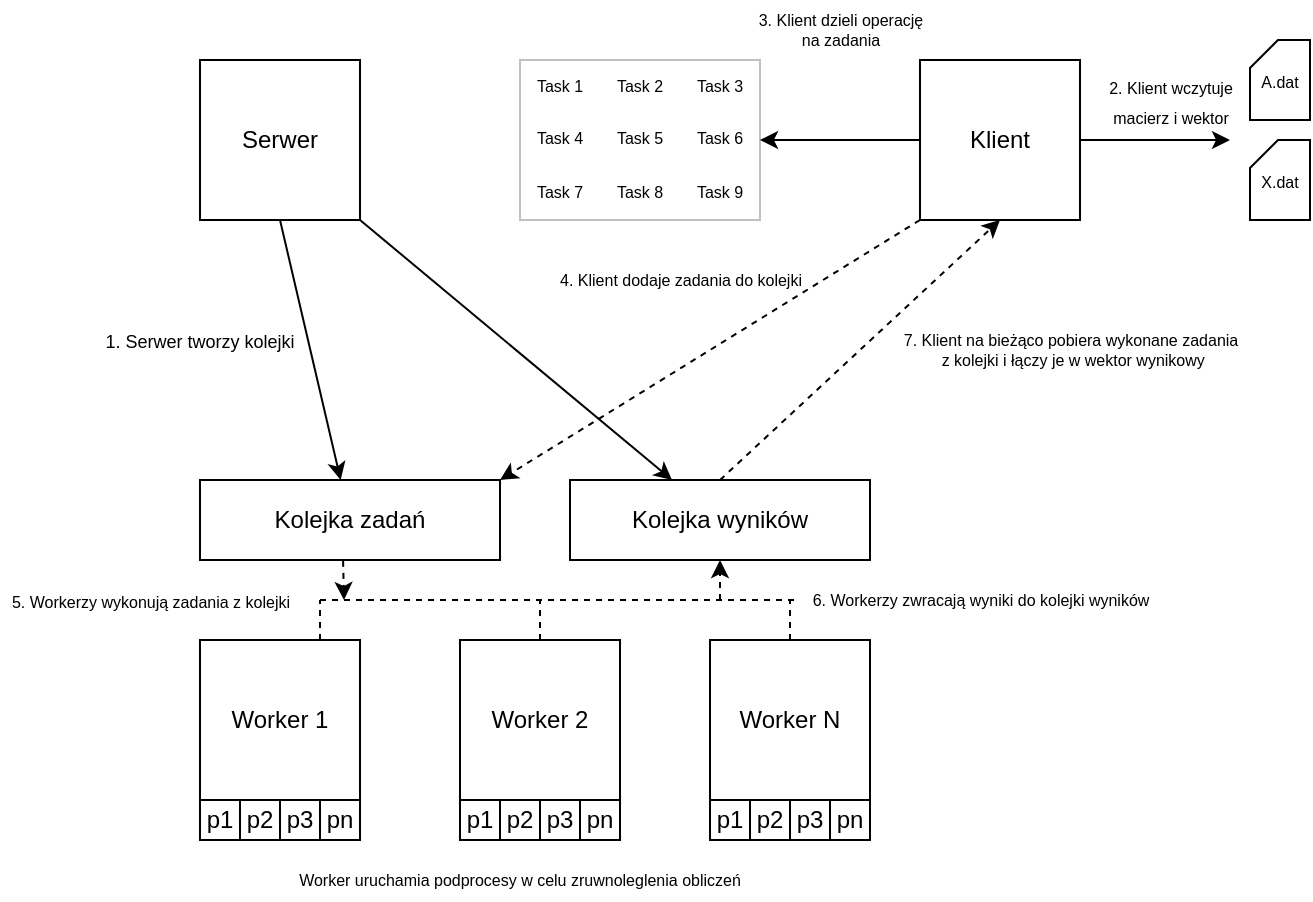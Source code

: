 <mxfile version="12.8.8" type="device"><diagram id="j-hK_6V15Qjy74FKoFAu" name="Page-1"><mxGraphModel dx="813" dy="457" grid="1" gridSize="10" guides="1" tooltips="1" connect="1" arrows="1" fold="1" page="1" pageScale="1" pageWidth="850" pageHeight="1100" math="0" shadow="0"><root><mxCell id="0"/><mxCell id="1" parent="0"/><mxCell id="DmI9N2AobJ7mGvuPKL4o-1" value="Serwer" style="whiteSpace=wrap;html=1;aspect=fixed;" parent="1" vertex="1"><mxGeometry x="100" y="240" width="80" height="80" as="geometry"/></mxCell><mxCell id="DmI9N2AobJ7mGvuPKL4o-2" value="Klient" style="whiteSpace=wrap;html=1;aspect=fixed;" parent="1" vertex="1"><mxGeometry x="460" y="240" width="80" height="80" as="geometry"/></mxCell><mxCell id="DmI9N2AobJ7mGvuPKL4o-3" value="Kolejka zadań" style="rounded=0;whiteSpace=wrap;html=1;" parent="1" vertex="1"><mxGeometry x="100" y="450" width="150" height="40" as="geometry"/></mxCell><mxCell id="DmI9N2AobJ7mGvuPKL4o-5" value="Kolejka wyników" style="rounded=0;whiteSpace=wrap;html=1;" parent="1" vertex="1"><mxGeometry x="285" y="450" width="150" height="40" as="geometry"/></mxCell><mxCell id="DmI9N2AobJ7mGvuPKL4o-7" value="" style="endArrow=classic;html=1;exitX=0.5;exitY=1;exitDx=0;exitDy=0;" parent="1" source="DmI9N2AobJ7mGvuPKL4o-1" target="DmI9N2AobJ7mGvuPKL4o-3" edge="1"><mxGeometry width="50" height="50" relative="1" as="geometry"><mxPoint x="370" y="430" as="sourcePoint"/><mxPoint x="420" y="380" as="targetPoint"/></mxGeometry></mxCell><mxCell id="DmI9N2AobJ7mGvuPKL4o-8" value="" style="endArrow=classic;html=1;exitX=1;exitY=1;exitDx=0;exitDy=0;" parent="1" source="DmI9N2AobJ7mGvuPKL4o-1" target="DmI9N2AobJ7mGvuPKL4o-5" edge="1"><mxGeometry width="50" height="50" relative="1" as="geometry"><mxPoint x="370" y="430" as="sourcePoint"/><mxPoint x="420" y="380" as="targetPoint"/></mxGeometry></mxCell><mxCell id="DmI9N2AobJ7mGvuPKL4o-11" value="&lt;font style=&quot;font-size: 9px&quot;&gt;1. Serwer tworzy kolejki&lt;/font&gt;" style="text;html=1;strokeColor=none;fillColor=none;align=center;verticalAlign=middle;whiteSpace=wrap;rounded=0;" parent="1" vertex="1"><mxGeometry x="20" y="370" width="160" height="20" as="geometry"/></mxCell><mxCell id="DmI9N2AobJ7mGvuPKL4o-12" value="&lt;font style=&quot;font-size: 8px&quot;&gt;A.dat&lt;/font&gt;" style="shape=card;whiteSpace=wrap;html=1;size=14;" parent="1" vertex="1"><mxGeometry x="625" y="230" width="30" height="40" as="geometry"/></mxCell><mxCell id="DmI9N2AobJ7mGvuPKL4o-14" value="&lt;font style=&quot;font-size: 8px&quot;&gt;X.dat&lt;/font&gt;" style="shape=card;whiteSpace=wrap;html=1;size=14;" parent="1" vertex="1"><mxGeometry x="625" y="280" width="30" height="40" as="geometry"/></mxCell><mxCell id="DmI9N2AobJ7mGvuPKL4o-16" value="" style="endArrow=classic;html=1;exitX=1;exitY=0.5;exitDx=0;exitDy=0;" parent="1" source="DmI9N2AobJ7mGvuPKL4o-2" edge="1"><mxGeometry width="50" height="50" relative="1" as="geometry"><mxPoint x="475" y="430" as="sourcePoint"/><mxPoint x="615" y="280" as="targetPoint"/></mxGeometry></mxCell><mxCell id="DmI9N2AobJ7mGvuPKL4o-17" value="&lt;font style=&quot;font-size: 8px&quot;&gt;2. Klient wczytuje &lt;br&gt;macierz i wektor&lt;br&gt;&lt;/font&gt;" style="text;html=1;align=center;verticalAlign=middle;resizable=0;points=[];autosize=1;" parent="1" vertex="1"><mxGeometry x="545" y="240" width="80" height="40" as="geometry"/></mxCell><mxCell id="DmI9N2AobJ7mGvuPKL4o-29" value="&lt;table border=&quot;0&quot; width=&quot;100%&quot; style=&quot;width: 100% ; height: 100% ; border-collapse: collapse&quot;&gt;&lt;tbody&gt;&lt;tr&gt;&lt;td align=&quot;center&quot;&gt;Task 1&lt;/td&gt;&lt;td align=&quot;center&quot;&gt;Task 2&lt;/td&gt;&lt;td align=&quot;center&quot;&gt;Task 3&lt;/td&gt;&lt;/tr&gt;&lt;tr&gt;&lt;td align=&quot;center&quot;&gt;Task 4&lt;/td&gt;&lt;td align=&quot;center&quot;&gt;Task 5&lt;/td&gt;&lt;td align=&quot;center&quot;&gt;Task 6&lt;/td&gt;&lt;/tr&gt;&lt;tr&gt;&lt;td align=&quot;center&quot;&gt;Task 7&lt;/td&gt;&lt;td align=&quot;center&quot;&gt;Task 8&lt;/td&gt;&lt;td align=&quot;center&quot;&gt;Task 9&lt;/td&gt;&lt;/tr&gt;&lt;/tbody&gt;&lt;/table&gt;" style="text;html=1;strokeColor=#c0c0c0;fillColor=none;overflow=fill;fontSize=8;" parent="1" vertex="1"><mxGeometry x="260" y="240" width="120" height="80" as="geometry"/></mxCell><mxCell id="DmI9N2AobJ7mGvuPKL4o-30" value="" style="endArrow=classic;html=1;fontSize=8;exitX=0;exitY=0.5;exitDx=0;exitDy=0;entryX=1;entryY=0.5;entryDx=0;entryDy=0;" parent="1" source="DmI9N2AobJ7mGvuPKL4o-2" target="DmI9N2AobJ7mGvuPKL4o-29" edge="1"><mxGeometry width="50" height="50" relative="1" as="geometry"><mxPoint x="370" y="410" as="sourcePoint"/><mxPoint x="420" y="360" as="targetPoint"/></mxGeometry></mxCell><mxCell id="DmI9N2AobJ7mGvuPKL4o-31" value="3. Klient dzieli operację &lt;br&gt;na zadania" style="text;html=1;align=center;verticalAlign=middle;resizable=0;points=[];autosize=1;fontSize=8;" parent="1" vertex="1"><mxGeometry x="370" y="210" width="100" height="30" as="geometry"/></mxCell><mxCell id="DmI9N2AobJ7mGvuPKL4o-32" value="" style="endArrow=classic;html=1;fontSize=8;entryX=1;entryY=0;entryDx=0;entryDy=0;exitX=0;exitY=1;exitDx=0;exitDy=0;dashed=1;" parent="1" source="DmI9N2AobJ7mGvuPKL4o-2" target="DmI9N2AobJ7mGvuPKL4o-3" edge="1"><mxGeometry width="50" height="50" relative="1" as="geometry"><mxPoint x="370" y="410" as="sourcePoint"/><mxPoint x="420" y="360" as="targetPoint"/></mxGeometry></mxCell><mxCell id="DmI9N2AobJ7mGvuPKL4o-34" value="4. Klient dodaje zadania do kolejki" style="text;html=1;align=center;verticalAlign=middle;resizable=0;points=[];autosize=1;fontSize=8;" parent="1" vertex="1"><mxGeometry x="270" y="340" width="140" height="20" as="geometry"/></mxCell><mxCell id="DmI9N2AobJ7mGvuPKL4o-35" value="Worker 1" style="whiteSpace=wrap;html=1;aspect=fixed;fontSize=12;" parent="1" vertex="1"><mxGeometry x="100" y="530" width="80" height="80" as="geometry"/></mxCell><mxCell id="DmI9N2AobJ7mGvuPKL4o-36" value="Worker 2" style="whiteSpace=wrap;html=1;aspect=fixed;fontSize=12;" parent="1" vertex="1"><mxGeometry x="230" y="530" width="80" height="80" as="geometry"/></mxCell><mxCell id="DmI9N2AobJ7mGvuPKL4o-37" value="Worker N" style="whiteSpace=wrap;html=1;aspect=fixed;fontSize=12;" parent="1" vertex="1"><mxGeometry x="355" y="530" width="80" height="80" as="geometry"/></mxCell><mxCell id="DmI9N2AobJ7mGvuPKL4o-38" value="p1" style="rounded=0;whiteSpace=wrap;html=1;fontSize=12;" parent="1" vertex="1"><mxGeometry x="100" y="610" width="20" height="20" as="geometry"/></mxCell><mxCell id="DmI9N2AobJ7mGvuPKL4o-39" value="p2" style="rounded=0;whiteSpace=wrap;html=1;fontSize=12;" parent="1" vertex="1"><mxGeometry x="120" y="610" width="20" height="20" as="geometry"/></mxCell><mxCell id="DmI9N2AobJ7mGvuPKL4o-40" value="p3" style="rounded=0;whiteSpace=wrap;html=1;fontSize=12;" parent="1" vertex="1"><mxGeometry x="140" y="610" width="20" height="20" as="geometry"/></mxCell><mxCell id="DmI9N2AobJ7mGvuPKL4o-41" value="pn" style="rounded=0;whiteSpace=wrap;html=1;fontSize=12;" parent="1" vertex="1"><mxGeometry x="160" y="610" width="20" height="20" as="geometry"/></mxCell><mxCell id="DmI9N2AobJ7mGvuPKL4o-54" value="&lt;font style=&quot;font-size: 8px&quot;&gt;5. Workerzy wykonują zadania z kolejki&lt;/font&gt;" style="text;html=1;align=center;verticalAlign=middle;resizable=0;points=[];autosize=1;fontSize=12;" parent="1" vertex="1"><mxGeometry y="500" width="150" height="20" as="geometry"/></mxCell><mxCell id="DmI9N2AobJ7mGvuPKL4o-55" value="Worker uruchamia podprocesy w celu zruwnoleglenia obliczeń" style="text;html=1;strokeColor=none;fillColor=none;align=center;verticalAlign=middle;whiteSpace=wrap;rounded=0;fontSize=8;" parent="1" vertex="1"><mxGeometry x="125" y="640" width="270" height="20" as="geometry"/></mxCell><mxCell id="DmI9N2AobJ7mGvuPKL4o-57" value="" style="endArrow=none;dashed=1;html=1;fontSize=8;" parent="1" edge="1"><mxGeometry width="50" height="50" relative="1" as="geometry"><mxPoint x="160" y="510" as="sourcePoint"/><mxPoint x="400" y="510" as="targetPoint"/></mxGeometry></mxCell><mxCell id="DmI9N2AobJ7mGvuPKL4o-58" value="" style="endArrow=none;dashed=1;html=1;fontSize=8;exitX=0.5;exitY=0;exitDx=0;exitDy=0;" parent="1" source="DmI9N2AobJ7mGvuPKL4o-37" edge="1"><mxGeometry width="50" height="50" relative="1" as="geometry"><mxPoint x="360" y="530" as="sourcePoint"/><mxPoint x="395" y="510" as="targetPoint"/></mxGeometry></mxCell><mxCell id="DmI9N2AobJ7mGvuPKL4o-59" value="" style="endArrow=none;dashed=1;html=1;fontSize=8;exitX=0.5;exitY=0;exitDx=0;exitDy=0;" parent="1" source="DmI9N2AobJ7mGvuPKL4o-36" edge="1"><mxGeometry width="50" height="50" relative="1" as="geometry"><mxPoint x="405" y="540" as="sourcePoint"/><mxPoint x="270" y="510" as="targetPoint"/></mxGeometry></mxCell><mxCell id="DmI9N2AobJ7mGvuPKL4o-60" value="" style="endArrow=none;dashed=1;html=1;fontSize=8;exitX=0.75;exitY=0;exitDx=0;exitDy=0;" parent="1" source="DmI9N2AobJ7mGvuPKL4o-35" edge="1"><mxGeometry width="50" height="50" relative="1" as="geometry"><mxPoint x="280" y="540" as="sourcePoint"/><mxPoint x="160" y="510" as="targetPoint"/></mxGeometry></mxCell><mxCell id="DmI9N2AobJ7mGvuPKL4o-61" value="" style="endArrow=classic;html=1;dashed=1;fontSize=8;exitX=0.477;exitY=1.011;exitDx=0;exitDy=0;exitPerimeter=0;" parent="1" source="DmI9N2AobJ7mGvuPKL4o-3" edge="1"><mxGeometry width="50" height="50" relative="1" as="geometry"><mxPoint x="360" y="530" as="sourcePoint"/><mxPoint x="172" y="510" as="targetPoint"/></mxGeometry></mxCell><mxCell id="DmI9N2AobJ7mGvuPKL4o-62" value="" style="endArrow=classic;html=1;dashed=1;fontSize=8;entryX=0.5;entryY=1;entryDx=0;entryDy=0;" parent="1" target="DmI9N2AobJ7mGvuPKL4o-5" edge="1"><mxGeometry width="50" height="50" relative="1" as="geometry"><mxPoint x="360" y="510" as="sourcePoint"/><mxPoint x="410" y="480" as="targetPoint"/></mxGeometry></mxCell><mxCell id="DmI9N2AobJ7mGvuPKL4o-63" value="6. Workerzy zwracają wyniki do kolejki wyników" style="text;html=1;align=center;verticalAlign=middle;resizable=0;points=[];autosize=1;fontSize=8;" parent="1" vertex="1"><mxGeometry x="400" y="500" width="180" height="20" as="geometry"/></mxCell><mxCell id="DmI9N2AobJ7mGvuPKL4o-64" value="7. Klient na bieżąco pobiera wykonane zadania&lt;br&gt;&amp;nbsp;z kolejki i łączy je w wektor wynikowy" style="text;html=1;align=center;verticalAlign=middle;resizable=0;points=[];autosize=1;fontSize=8;" parent="1" vertex="1"><mxGeometry x="445" y="370" width="180" height="30" as="geometry"/></mxCell><mxCell id="DmI9N2AobJ7mGvuPKL4o-65" value="" style="endArrow=classic;html=1;dashed=1;fontSize=8;exitX=0.5;exitY=0;exitDx=0;exitDy=0;entryX=0.5;entryY=1;entryDx=0;entryDy=0;" parent="1" source="DmI9N2AobJ7mGvuPKL4o-5" target="DmI9N2AobJ7mGvuPKL4o-2" edge="1"><mxGeometry width="50" height="50" relative="1" as="geometry"><mxPoint x="360" y="430" as="sourcePoint"/><mxPoint x="410" y="380" as="targetPoint"/></mxGeometry></mxCell><mxCell id="18AnCWmH5uIxaTCX02uS-1" value="p1" style="rounded=0;whiteSpace=wrap;html=1;fontSize=12;" vertex="1" parent="1"><mxGeometry x="230" y="610" width="20" height="20" as="geometry"/></mxCell><mxCell id="18AnCWmH5uIxaTCX02uS-2" value="p2" style="rounded=0;whiteSpace=wrap;html=1;fontSize=12;" vertex="1" parent="1"><mxGeometry x="250" y="610" width="20" height="20" as="geometry"/></mxCell><mxCell id="18AnCWmH5uIxaTCX02uS-3" value="p3" style="rounded=0;whiteSpace=wrap;html=1;fontSize=12;" vertex="1" parent="1"><mxGeometry x="270" y="610" width="20" height="20" as="geometry"/></mxCell><mxCell id="18AnCWmH5uIxaTCX02uS-4" value="pn" style="rounded=0;whiteSpace=wrap;html=1;fontSize=12;" vertex="1" parent="1"><mxGeometry x="290" y="610" width="20" height="20" as="geometry"/></mxCell><mxCell id="18AnCWmH5uIxaTCX02uS-5" value="p1" style="rounded=0;whiteSpace=wrap;html=1;fontSize=12;" vertex="1" parent="1"><mxGeometry x="355" y="610" width="20" height="20" as="geometry"/></mxCell><mxCell id="18AnCWmH5uIxaTCX02uS-6" value="p2" style="rounded=0;whiteSpace=wrap;html=1;fontSize=12;" vertex="1" parent="1"><mxGeometry x="375" y="610" width="20" height="20" as="geometry"/></mxCell><mxCell id="18AnCWmH5uIxaTCX02uS-7" value="p3" style="rounded=0;whiteSpace=wrap;html=1;fontSize=12;" vertex="1" parent="1"><mxGeometry x="395" y="610" width="20" height="20" as="geometry"/></mxCell><mxCell id="18AnCWmH5uIxaTCX02uS-8" value="pn" style="rounded=0;whiteSpace=wrap;html=1;fontSize=12;" vertex="1" parent="1"><mxGeometry x="415" y="610" width="20" height="20" as="geometry"/></mxCell></root></mxGraphModel></diagram></mxfile>